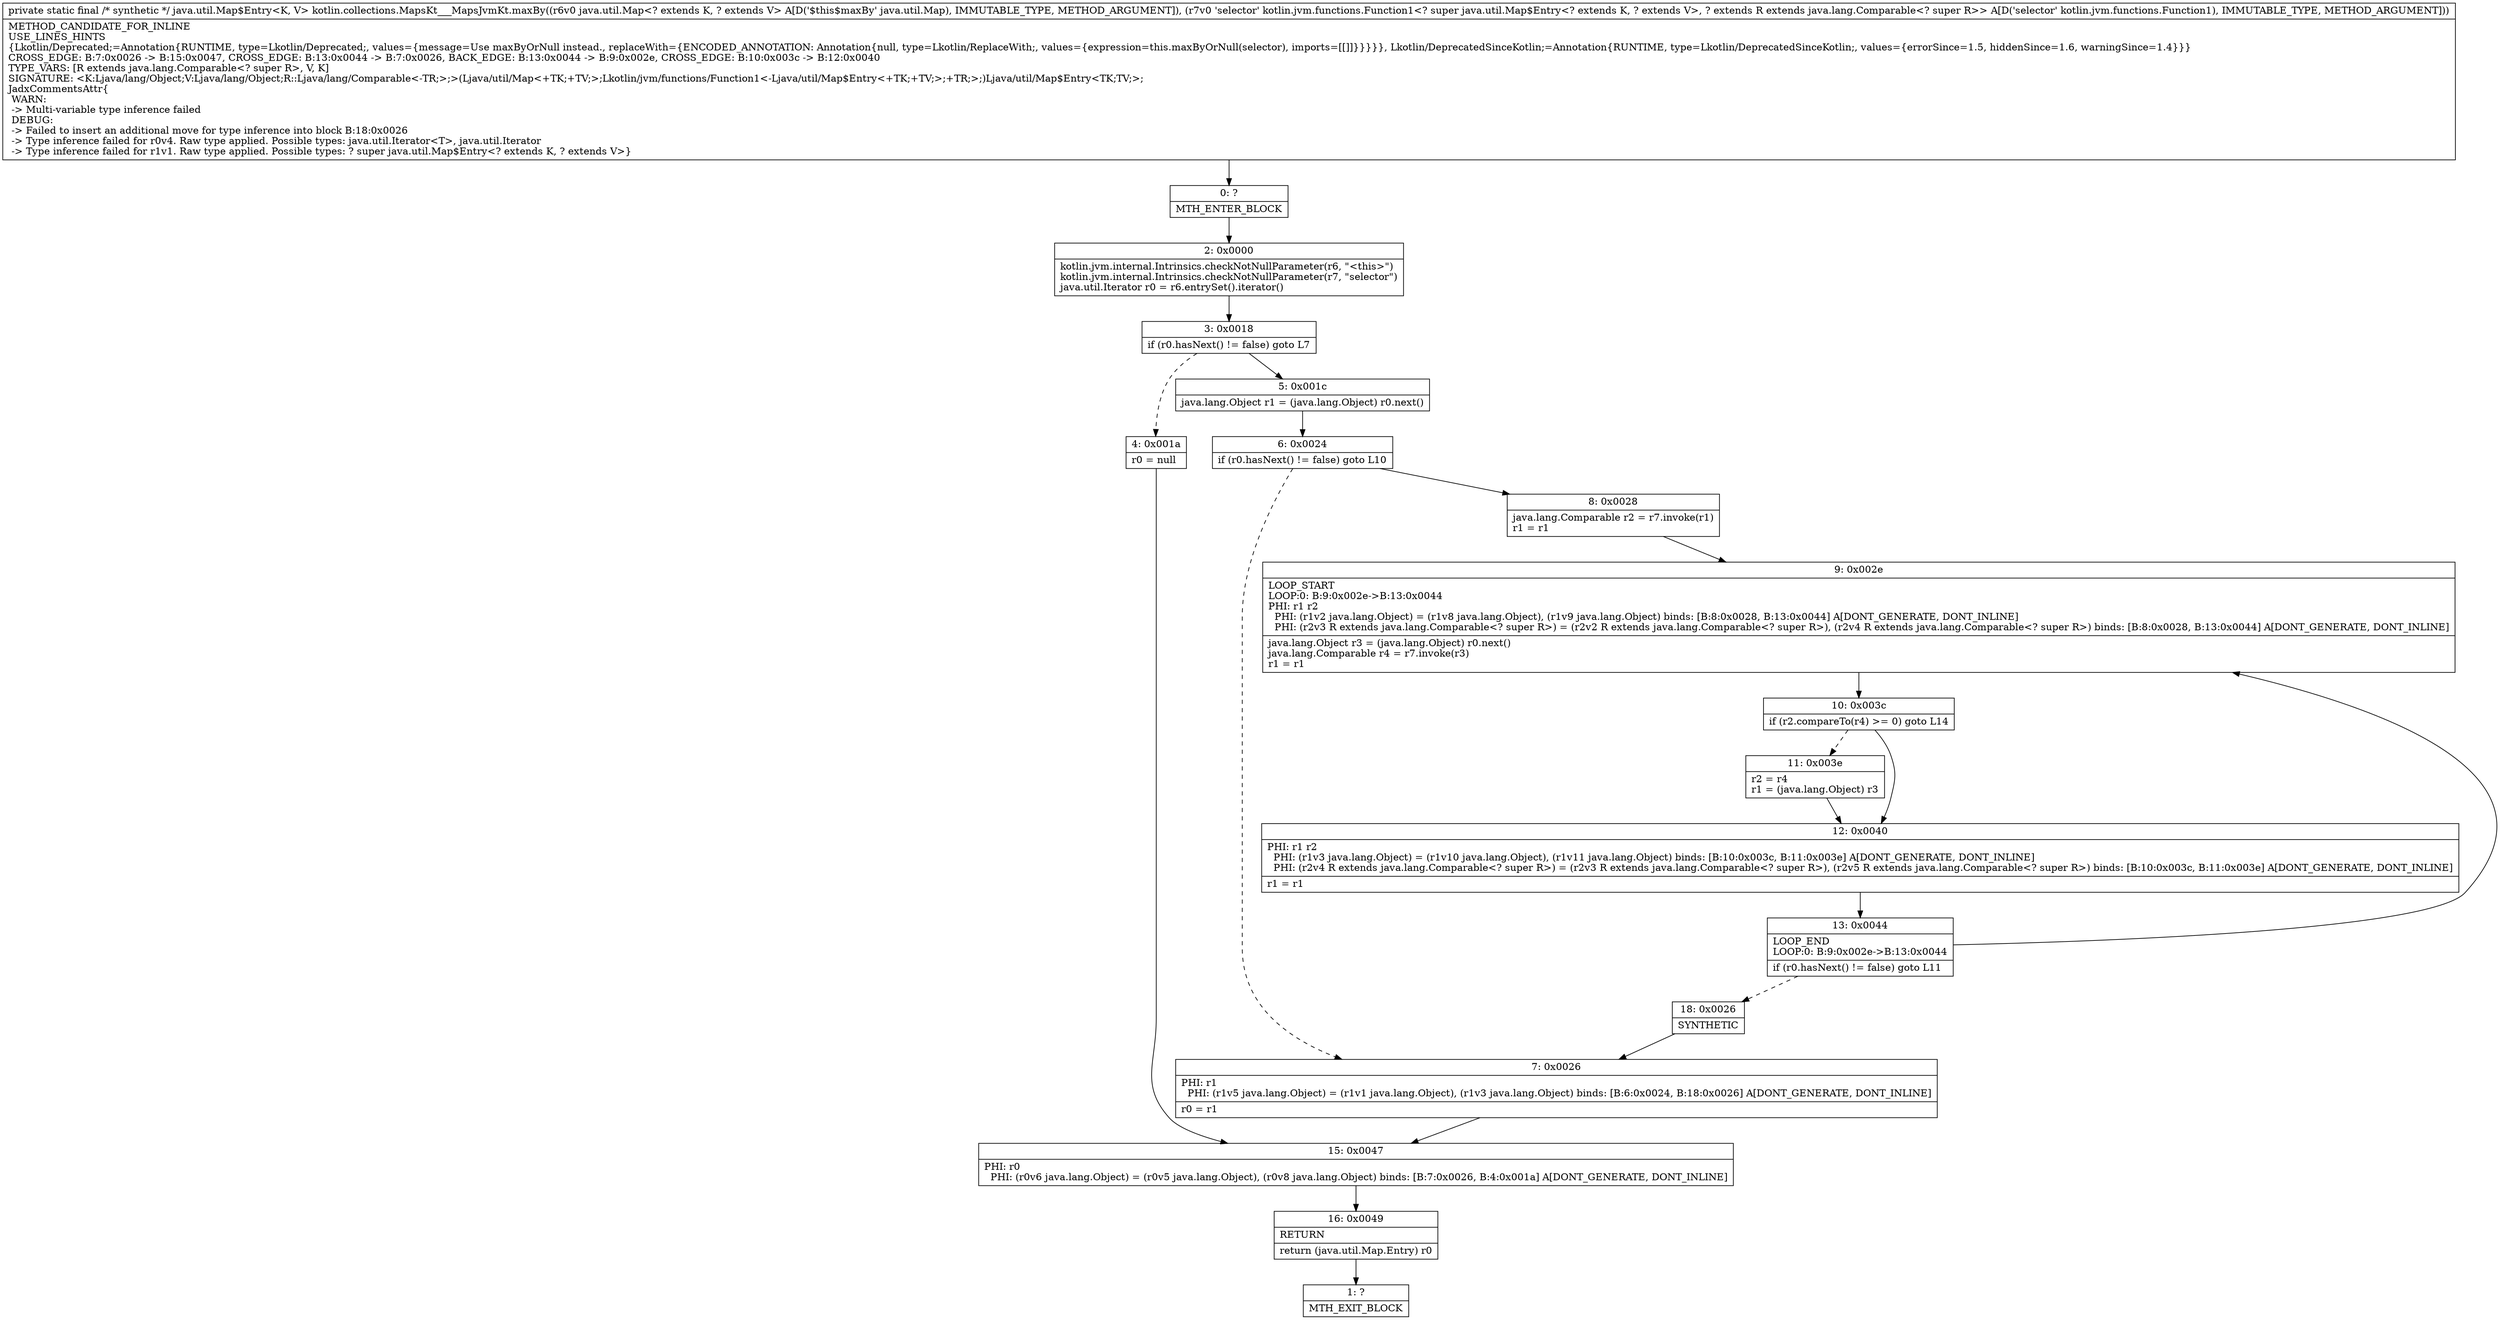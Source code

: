 digraph "CFG forkotlin.collections.MapsKt___MapsJvmKt.maxBy(Ljava\/util\/Map;Lkotlin\/jvm\/functions\/Function1;)Ljava\/util\/Map$Entry;" {
Node_0 [shape=record,label="{0\:\ ?|MTH_ENTER_BLOCK\l}"];
Node_2 [shape=record,label="{2\:\ 0x0000|kotlin.jvm.internal.Intrinsics.checkNotNullParameter(r6, \"\<this\>\")\lkotlin.jvm.internal.Intrinsics.checkNotNullParameter(r7, \"selector\")\ljava.util.Iterator r0 = r6.entrySet().iterator()\l}"];
Node_3 [shape=record,label="{3\:\ 0x0018|if (r0.hasNext() != false) goto L7\l}"];
Node_4 [shape=record,label="{4\:\ 0x001a|r0 = null\l}"];
Node_15 [shape=record,label="{15\:\ 0x0047|PHI: r0 \l  PHI: (r0v6 java.lang.Object) = (r0v5 java.lang.Object), (r0v8 java.lang.Object) binds: [B:7:0x0026, B:4:0x001a] A[DONT_GENERATE, DONT_INLINE]\l}"];
Node_16 [shape=record,label="{16\:\ 0x0049|RETURN\l|return (java.util.Map.Entry) r0\l}"];
Node_1 [shape=record,label="{1\:\ ?|MTH_EXIT_BLOCK\l}"];
Node_5 [shape=record,label="{5\:\ 0x001c|java.lang.Object r1 = (java.lang.Object) r0.next()\l}"];
Node_6 [shape=record,label="{6\:\ 0x0024|if (r0.hasNext() != false) goto L10\l}"];
Node_7 [shape=record,label="{7\:\ 0x0026|PHI: r1 \l  PHI: (r1v5 java.lang.Object) = (r1v1 java.lang.Object), (r1v3 java.lang.Object) binds: [B:6:0x0024, B:18:0x0026] A[DONT_GENERATE, DONT_INLINE]\l|r0 = r1\l}"];
Node_8 [shape=record,label="{8\:\ 0x0028|java.lang.Comparable r2 = r7.invoke(r1)\lr1 = r1\l}"];
Node_9 [shape=record,label="{9\:\ 0x002e|LOOP_START\lLOOP:0: B:9:0x002e\-\>B:13:0x0044\lPHI: r1 r2 \l  PHI: (r1v2 java.lang.Object) = (r1v8 java.lang.Object), (r1v9 java.lang.Object) binds: [B:8:0x0028, B:13:0x0044] A[DONT_GENERATE, DONT_INLINE]\l  PHI: (r2v3 R extends java.lang.Comparable\<? super R\>) = (r2v2 R extends java.lang.Comparable\<? super R\>), (r2v4 R extends java.lang.Comparable\<? super R\>) binds: [B:8:0x0028, B:13:0x0044] A[DONT_GENERATE, DONT_INLINE]\l|java.lang.Object r3 = (java.lang.Object) r0.next()\ljava.lang.Comparable r4 = r7.invoke(r3)\lr1 = r1\l}"];
Node_10 [shape=record,label="{10\:\ 0x003c|if (r2.compareTo(r4) \>= 0) goto L14\l}"];
Node_11 [shape=record,label="{11\:\ 0x003e|r2 = r4\lr1 = (java.lang.Object) r3\l}"];
Node_12 [shape=record,label="{12\:\ 0x0040|PHI: r1 r2 \l  PHI: (r1v3 java.lang.Object) = (r1v10 java.lang.Object), (r1v11 java.lang.Object) binds: [B:10:0x003c, B:11:0x003e] A[DONT_GENERATE, DONT_INLINE]\l  PHI: (r2v4 R extends java.lang.Comparable\<? super R\>) = (r2v3 R extends java.lang.Comparable\<? super R\>), (r2v5 R extends java.lang.Comparable\<? super R\>) binds: [B:10:0x003c, B:11:0x003e] A[DONT_GENERATE, DONT_INLINE]\l|r1 = r1\l}"];
Node_13 [shape=record,label="{13\:\ 0x0044|LOOP_END\lLOOP:0: B:9:0x002e\-\>B:13:0x0044\l|if (r0.hasNext() != false) goto L11\l}"];
Node_18 [shape=record,label="{18\:\ 0x0026|SYNTHETIC\l}"];
MethodNode[shape=record,label="{private static final \/* synthetic *\/ java.util.Map$Entry\<K, V\> kotlin.collections.MapsKt___MapsJvmKt.maxBy((r6v0 java.util.Map\<? extends K, ? extends V\> A[D('$this$maxBy' java.util.Map), IMMUTABLE_TYPE, METHOD_ARGUMENT]), (r7v0 'selector' kotlin.jvm.functions.Function1\<? super java.util.Map$Entry\<? extends K, ? extends V\>, ? extends R extends java.lang.Comparable\<? super R\>\> A[D('selector' kotlin.jvm.functions.Function1), IMMUTABLE_TYPE, METHOD_ARGUMENT]))  | METHOD_CANDIDATE_FOR_INLINE\lUSE_LINES_HINTS\l\{Lkotlin\/Deprecated;=Annotation\{RUNTIME, type=Lkotlin\/Deprecated;, values=\{message=Use maxByOrNull instead., replaceWith=\{ENCODED_ANNOTATION: Annotation\{null, type=Lkotlin\/ReplaceWith;, values=\{expression=this.maxByOrNull(selector), imports=[[]]\}\}\}\}\}, Lkotlin\/DeprecatedSinceKotlin;=Annotation\{RUNTIME, type=Lkotlin\/DeprecatedSinceKotlin;, values=\{errorSince=1.5, hiddenSince=1.6, warningSince=1.4\}\}\}\lCROSS_EDGE: B:7:0x0026 \-\> B:15:0x0047, CROSS_EDGE: B:13:0x0044 \-\> B:7:0x0026, BACK_EDGE: B:13:0x0044 \-\> B:9:0x002e, CROSS_EDGE: B:10:0x003c \-\> B:12:0x0040\lTYPE_VARS: [R extends java.lang.Comparable\<? super R\>, V, K]\lSIGNATURE: \<K:Ljava\/lang\/Object;V:Ljava\/lang\/Object;R::Ljava\/lang\/Comparable\<\-TR;\>;\>(Ljava\/util\/Map\<+TK;+TV;\>;Lkotlin\/jvm\/functions\/Function1\<\-Ljava\/util\/Map$Entry\<+TK;+TV;\>;+TR;\>;)Ljava\/util\/Map$Entry\<TK;TV;\>;\lJadxCommentsAttr\{\l WARN: \l \-\> Multi\-variable type inference failed\l DEBUG: \l \-\> Failed to insert an additional move for type inference into block B:18:0x0026\l \-\> Type inference failed for r0v4. Raw type applied. Possible types: java.util.Iterator\<T\>, java.util.Iterator\l \-\> Type inference failed for r1v1. Raw type applied. Possible types: ? super java.util.Map$Entry\<? extends K, ? extends V\>\}\l}"];
MethodNode -> Node_0;Node_0 -> Node_2;
Node_2 -> Node_3;
Node_3 -> Node_4[style=dashed];
Node_3 -> Node_5;
Node_4 -> Node_15;
Node_15 -> Node_16;
Node_16 -> Node_1;
Node_5 -> Node_6;
Node_6 -> Node_7[style=dashed];
Node_6 -> Node_8;
Node_7 -> Node_15;
Node_8 -> Node_9;
Node_9 -> Node_10;
Node_10 -> Node_11[style=dashed];
Node_10 -> Node_12;
Node_11 -> Node_12;
Node_12 -> Node_13;
Node_13 -> Node_9;
Node_13 -> Node_18[style=dashed];
Node_18 -> Node_7;
}

